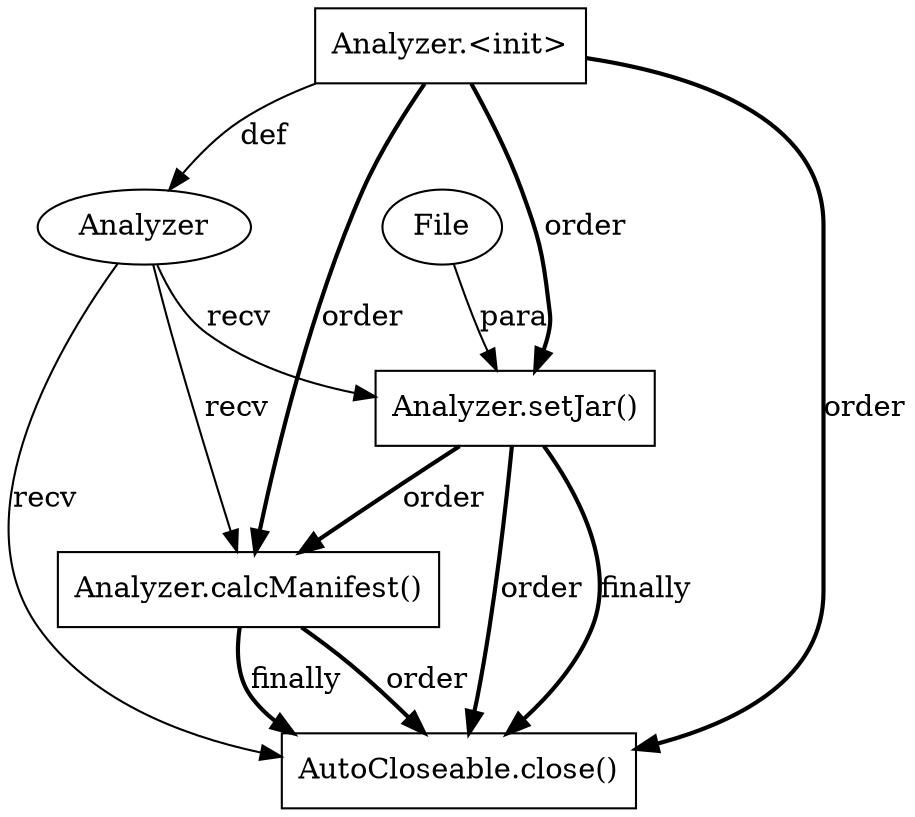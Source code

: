 digraph "AUG" {

  1 [ label="Analyzer.calcManifest()" shape="box" ];
  2 [ label="Analyzer" shape="ellipse" ];
  3 [ label="AutoCloseable.close()" shape="box" ];
  4 [ label="Analyzer.setJar()" shape="box" ];
  5 [ label="File" shape="ellipse" ];
  6 [ label="Analyzer.<init>" shape="box" ];
  4 -> 1 [ label="order" style="bold" ];
  6 -> 1 [ label="order" style="bold" ];
  2 -> 1 [ label="recv" style="solid" ];
  6 -> 2 [ label="def" style="solid" ];
  1 -> 3 [ label="order" style="bold" ];
  6 -> 3 [ label="order" style="bold" ];
  1 -> 3 [ label="finally" style="bold" ];
  2 -> 3 [ label="recv" style="solid" ];
  4 -> 3 [ label="order" style="bold" ];
  4 -> 3 [ label="finally" style="bold" ];
  5 -> 4 [ label="para" style="solid" ];
  2 -> 4 [ label="recv" style="solid" ];
  6 -> 4 [ label="order" style="bold" ];
}
